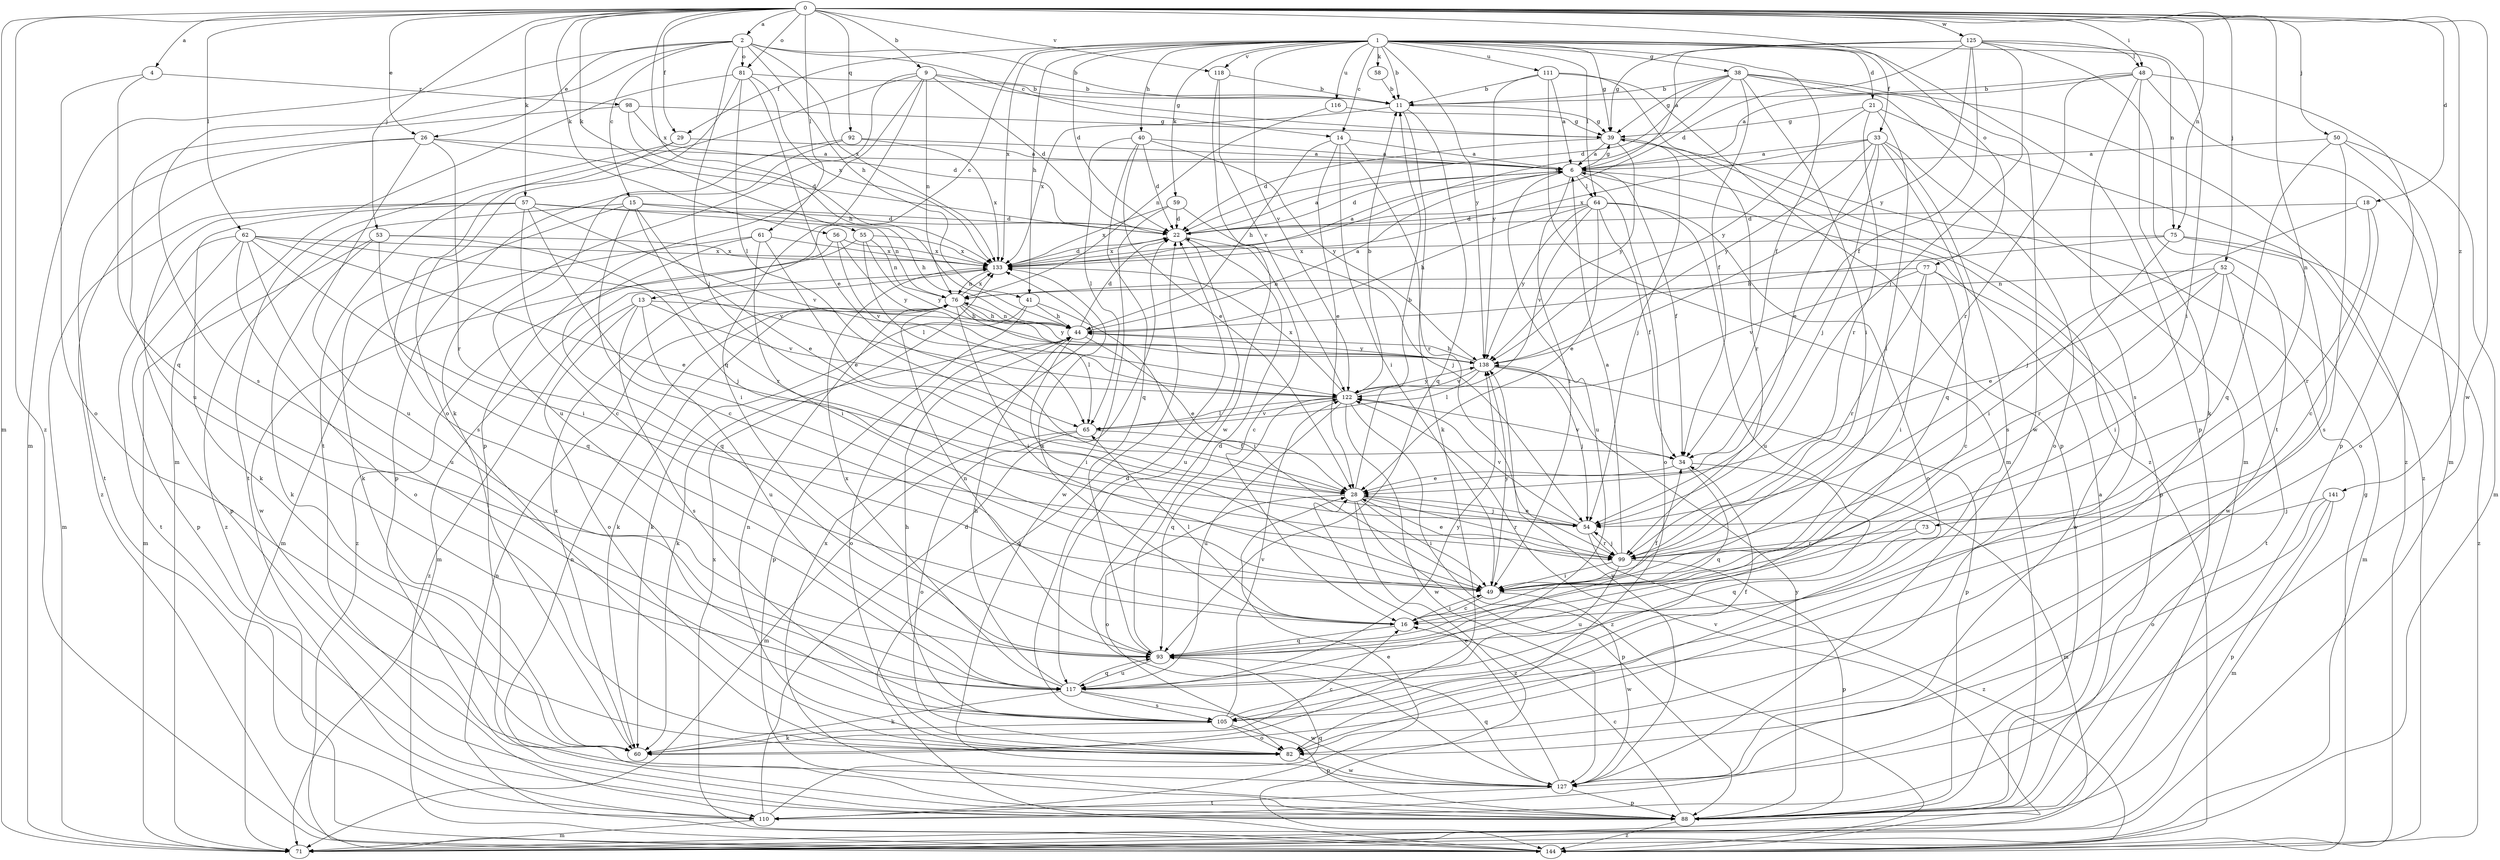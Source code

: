 strict digraph  {
0;
1;
2;
4;
6;
9;
11;
13;
14;
15;
16;
18;
21;
22;
26;
28;
29;
33;
34;
38;
39;
40;
41;
44;
48;
49;
50;
52;
53;
54;
55;
56;
57;
58;
59;
60;
61;
62;
64;
65;
71;
73;
75;
76;
77;
81;
82;
88;
92;
93;
98;
99;
105;
110;
111;
116;
117;
118;
122;
125;
127;
133;
138;
141;
144;
0 -> 2  [label=a];
0 -> 4  [label=a];
0 -> 9  [label=b];
0 -> 18  [label=d];
0 -> 26  [label=e];
0 -> 29  [label=f];
0 -> 48  [label=i];
0 -> 50  [label=j];
0 -> 52  [label=j];
0 -> 53  [label=j];
0 -> 55  [label=k];
0 -> 56  [label=k];
0 -> 57  [label=k];
0 -> 61  [label=l];
0 -> 62  [label=l];
0 -> 71  [label=m];
0 -> 73  [label=n];
0 -> 75  [label=n];
0 -> 77  [label=o];
0 -> 81  [label=o];
0 -> 92  [label=q];
0 -> 118  [label=v];
0 -> 125  [label=w];
0 -> 127  [label=w];
0 -> 133  [label=x];
0 -> 141  [label=z];
0 -> 144  [label=z];
1 -> 11  [label=b];
1 -> 13  [label=c];
1 -> 14  [label=c];
1 -> 21  [label=d];
1 -> 22  [label=d];
1 -> 29  [label=f];
1 -> 33  [label=f];
1 -> 34  [label=f];
1 -> 38  [label=g];
1 -> 39  [label=g];
1 -> 40  [label=h];
1 -> 41  [label=h];
1 -> 58  [label=k];
1 -> 59  [label=k];
1 -> 64  [label=l];
1 -> 75  [label=n];
1 -> 88  [label=p];
1 -> 111  [label=u];
1 -> 116  [label=u];
1 -> 118  [label=v];
1 -> 122  [label=v];
1 -> 133  [label=x];
1 -> 138  [label=y];
2 -> 11  [label=b];
2 -> 14  [label=c];
2 -> 15  [label=c];
2 -> 26  [label=e];
2 -> 41  [label=h];
2 -> 54  [label=j];
2 -> 71  [label=m];
2 -> 81  [label=o];
2 -> 105  [label=s];
2 -> 133  [label=x];
4 -> 82  [label=o];
4 -> 93  [label=q];
4 -> 98  [label=r];
6 -> 22  [label=d];
6 -> 34  [label=f];
6 -> 39  [label=g];
6 -> 49  [label=i];
6 -> 64  [label=l];
6 -> 82  [label=o];
6 -> 88  [label=p];
6 -> 117  [label=u];
9 -> 11  [label=b];
9 -> 22  [label=d];
9 -> 39  [label=g];
9 -> 60  [label=k];
9 -> 76  [label=n];
9 -> 88  [label=p];
9 -> 93  [label=q];
9 -> 110  [label=t];
11 -> 39  [label=g];
11 -> 60  [label=k];
11 -> 93  [label=q];
11 -> 133  [label=x];
13 -> 44  [label=h];
13 -> 82  [label=o];
13 -> 105  [label=s];
13 -> 117  [label=u];
13 -> 122  [label=v];
13 -> 144  [label=z];
14 -> 6  [label=a];
14 -> 28  [label=e];
14 -> 44  [label=h];
14 -> 49  [label=i];
14 -> 99  [label=r];
15 -> 16  [label=c];
15 -> 22  [label=d];
15 -> 28  [label=e];
15 -> 44  [label=h];
15 -> 60  [label=k];
15 -> 99  [label=r];
15 -> 144  [label=z];
16 -> 34  [label=f];
16 -> 49  [label=i];
16 -> 65  [label=l];
16 -> 93  [label=q];
16 -> 133  [label=x];
18 -> 16  [label=c];
18 -> 22  [label=d];
18 -> 54  [label=j];
18 -> 99  [label=r];
21 -> 39  [label=g];
21 -> 49  [label=i];
21 -> 99  [label=r];
21 -> 138  [label=y];
21 -> 144  [label=z];
22 -> 6  [label=a];
22 -> 16  [label=c];
22 -> 117  [label=u];
22 -> 133  [label=x];
26 -> 6  [label=a];
26 -> 22  [label=d];
26 -> 99  [label=r];
26 -> 110  [label=t];
26 -> 117  [label=u];
26 -> 144  [label=z];
28 -> 11  [label=b];
28 -> 49  [label=i];
28 -> 54  [label=j];
28 -> 82  [label=o];
28 -> 88  [label=p];
28 -> 99  [label=r];
28 -> 144  [label=z];
29 -> 6  [label=a];
29 -> 105  [label=s];
29 -> 110  [label=t];
33 -> 6  [label=a];
33 -> 28  [label=e];
33 -> 54  [label=j];
33 -> 82  [label=o];
33 -> 93  [label=q];
33 -> 105  [label=s];
33 -> 133  [label=x];
33 -> 138  [label=y];
34 -> 28  [label=e];
34 -> 71  [label=m];
34 -> 93  [label=q];
34 -> 122  [label=v];
38 -> 11  [label=b];
38 -> 22  [label=d];
38 -> 34  [label=f];
38 -> 39  [label=g];
38 -> 49  [label=i];
38 -> 71  [label=m];
38 -> 127  [label=w];
38 -> 133  [label=x];
38 -> 144  [label=z];
39 -> 6  [label=a];
39 -> 22  [label=d];
39 -> 54  [label=j];
39 -> 99  [label=r];
39 -> 138  [label=y];
40 -> 6  [label=a];
40 -> 22  [label=d];
40 -> 28  [label=e];
40 -> 65  [label=l];
40 -> 93  [label=q];
40 -> 138  [label=y];
41 -> 44  [label=h];
41 -> 49  [label=i];
41 -> 60  [label=k];
41 -> 88  [label=p];
44 -> 6  [label=a];
44 -> 22  [label=d];
44 -> 28  [label=e];
44 -> 49  [label=i];
44 -> 60  [label=k];
44 -> 76  [label=n];
44 -> 82  [label=o];
44 -> 138  [label=y];
48 -> 6  [label=a];
48 -> 11  [label=b];
48 -> 60  [label=k];
48 -> 71  [label=m];
48 -> 88  [label=p];
48 -> 99  [label=r];
48 -> 105  [label=s];
49 -> 16  [label=c];
49 -> 127  [label=w];
49 -> 138  [label=y];
50 -> 6  [label=a];
50 -> 71  [label=m];
50 -> 82  [label=o];
50 -> 93  [label=q];
50 -> 105  [label=s];
52 -> 28  [label=e];
52 -> 49  [label=i];
52 -> 71  [label=m];
52 -> 76  [label=n];
52 -> 99  [label=r];
52 -> 110  [label=t];
53 -> 54  [label=j];
53 -> 60  [label=k];
53 -> 71  [label=m];
53 -> 93  [label=q];
53 -> 133  [label=x];
54 -> 28  [label=e];
54 -> 99  [label=r];
54 -> 122  [label=v];
54 -> 144  [label=z];
55 -> 65  [label=l];
55 -> 76  [label=n];
55 -> 133  [label=x];
55 -> 138  [label=y];
55 -> 144  [label=z];
56 -> 122  [label=v];
56 -> 127  [label=w];
56 -> 133  [label=x];
56 -> 138  [label=y];
57 -> 16  [label=c];
57 -> 22  [label=d];
57 -> 49  [label=i];
57 -> 60  [label=k];
57 -> 71  [label=m];
57 -> 76  [label=n];
57 -> 88  [label=p];
57 -> 122  [label=v];
58 -> 11  [label=b];
59 -> 22  [label=d];
59 -> 54  [label=j];
59 -> 127  [label=w];
59 -> 133  [label=x];
60 -> 16  [label=c];
60 -> 133  [label=x];
61 -> 28  [label=e];
61 -> 49  [label=i];
61 -> 71  [label=m];
61 -> 93  [label=q];
61 -> 133  [label=x];
62 -> 28  [label=e];
62 -> 49  [label=i];
62 -> 82  [label=o];
62 -> 88  [label=p];
62 -> 110  [label=t];
62 -> 117  [label=u];
62 -> 122  [label=v];
62 -> 133  [label=x];
64 -> 22  [label=d];
64 -> 28  [label=e];
64 -> 34  [label=f];
64 -> 44  [label=h];
64 -> 82  [label=o];
64 -> 117  [label=u];
64 -> 122  [label=v];
64 -> 138  [label=y];
65 -> 34  [label=f];
65 -> 71  [label=m];
65 -> 82  [label=o];
65 -> 122  [label=v];
73 -> 93  [label=q];
73 -> 99  [label=r];
75 -> 44  [label=h];
75 -> 49  [label=i];
75 -> 127  [label=w];
75 -> 133  [label=x];
75 -> 144  [label=z];
76 -> 44  [label=h];
76 -> 49  [label=i];
76 -> 60  [label=k];
76 -> 65  [label=l];
76 -> 133  [label=x];
76 -> 138  [label=y];
77 -> 16  [label=c];
77 -> 49  [label=i];
77 -> 76  [label=n];
77 -> 99  [label=r];
77 -> 122  [label=v];
77 -> 127  [label=w];
81 -> 11  [label=b];
81 -> 28  [label=e];
81 -> 65  [label=l];
81 -> 71  [label=m];
81 -> 82  [label=o];
81 -> 133  [label=x];
82 -> 76  [label=n];
82 -> 127  [label=w];
88 -> 6  [label=a];
88 -> 16  [label=c];
88 -> 76  [label=n];
88 -> 133  [label=x];
88 -> 138  [label=y];
88 -> 144  [label=z];
92 -> 6  [label=a];
92 -> 88  [label=p];
92 -> 117  [label=u];
92 -> 133  [label=x];
93 -> 22  [label=d];
93 -> 76  [label=n];
93 -> 117  [label=u];
98 -> 22  [label=d];
98 -> 39  [label=g];
98 -> 44  [label=h];
98 -> 117  [label=u];
99 -> 6  [label=a];
99 -> 28  [label=e];
99 -> 49  [label=i];
99 -> 54  [label=j];
99 -> 88  [label=p];
99 -> 117  [label=u];
105 -> 22  [label=d];
105 -> 34  [label=f];
105 -> 44  [label=h];
105 -> 60  [label=k];
105 -> 82  [label=o];
105 -> 88  [label=p];
105 -> 122  [label=v];
110 -> 22  [label=d];
110 -> 28  [label=e];
110 -> 71  [label=m];
110 -> 93  [label=q];
111 -> 6  [label=a];
111 -> 11  [label=b];
111 -> 71  [label=m];
111 -> 88  [label=p];
111 -> 138  [label=y];
111 -> 144  [label=z];
116 -> 39  [label=g];
116 -> 76  [label=n];
117 -> 44  [label=h];
117 -> 60  [label=k];
117 -> 93  [label=q];
117 -> 105  [label=s];
117 -> 127  [label=w];
117 -> 133  [label=x];
117 -> 138  [label=y];
118 -> 11  [label=b];
118 -> 122  [label=v];
118 -> 127  [label=w];
122 -> 11  [label=b];
122 -> 65  [label=l];
122 -> 93  [label=q];
122 -> 117  [label=u];
122 -> 127  [label=w];
122 -> 133  [label=x];
122 -> 138  [label=y];
122 -> 144  [label=z];
125 -> 6  [label=a];
125 -> 22  [label=d];
125 -> 34  [label=f];
125 -> 39  [label=g];
125 -> 49  [label=i];
125 -> 54  [label=j];
125 -> 110  [label=t];
125 -> 138  [label=y];
125 -> 48  [label=l];
127 -> 28  [label=e];
127 -> 88  [label=p];
127 -> 93  [label=q];
127 -> 110  [label=t];
127 -> 138  [label=y];
133 -> 6  [label=a];
133 -> 22  [label=d];
133 -> 71  [label=m];
133 -> 76  [label=n];
138 -> 44  [label=h];
138 -> 54  [label=j];
138 -> 65  [label=l];
138 -> 88  [label=p];
138 -> 122  [label=v];
141 -> 54  [label=j];
141 -> 71  [label=m];
141 -> 82  [label=o];
141 -> 88  [label=p];
144 -> 22  [label=d];
144 -> 39  [label=g];
144 -> 76  [label=n];
144 -> 122  [label=v];
144 -> 133  [label=x];
}
